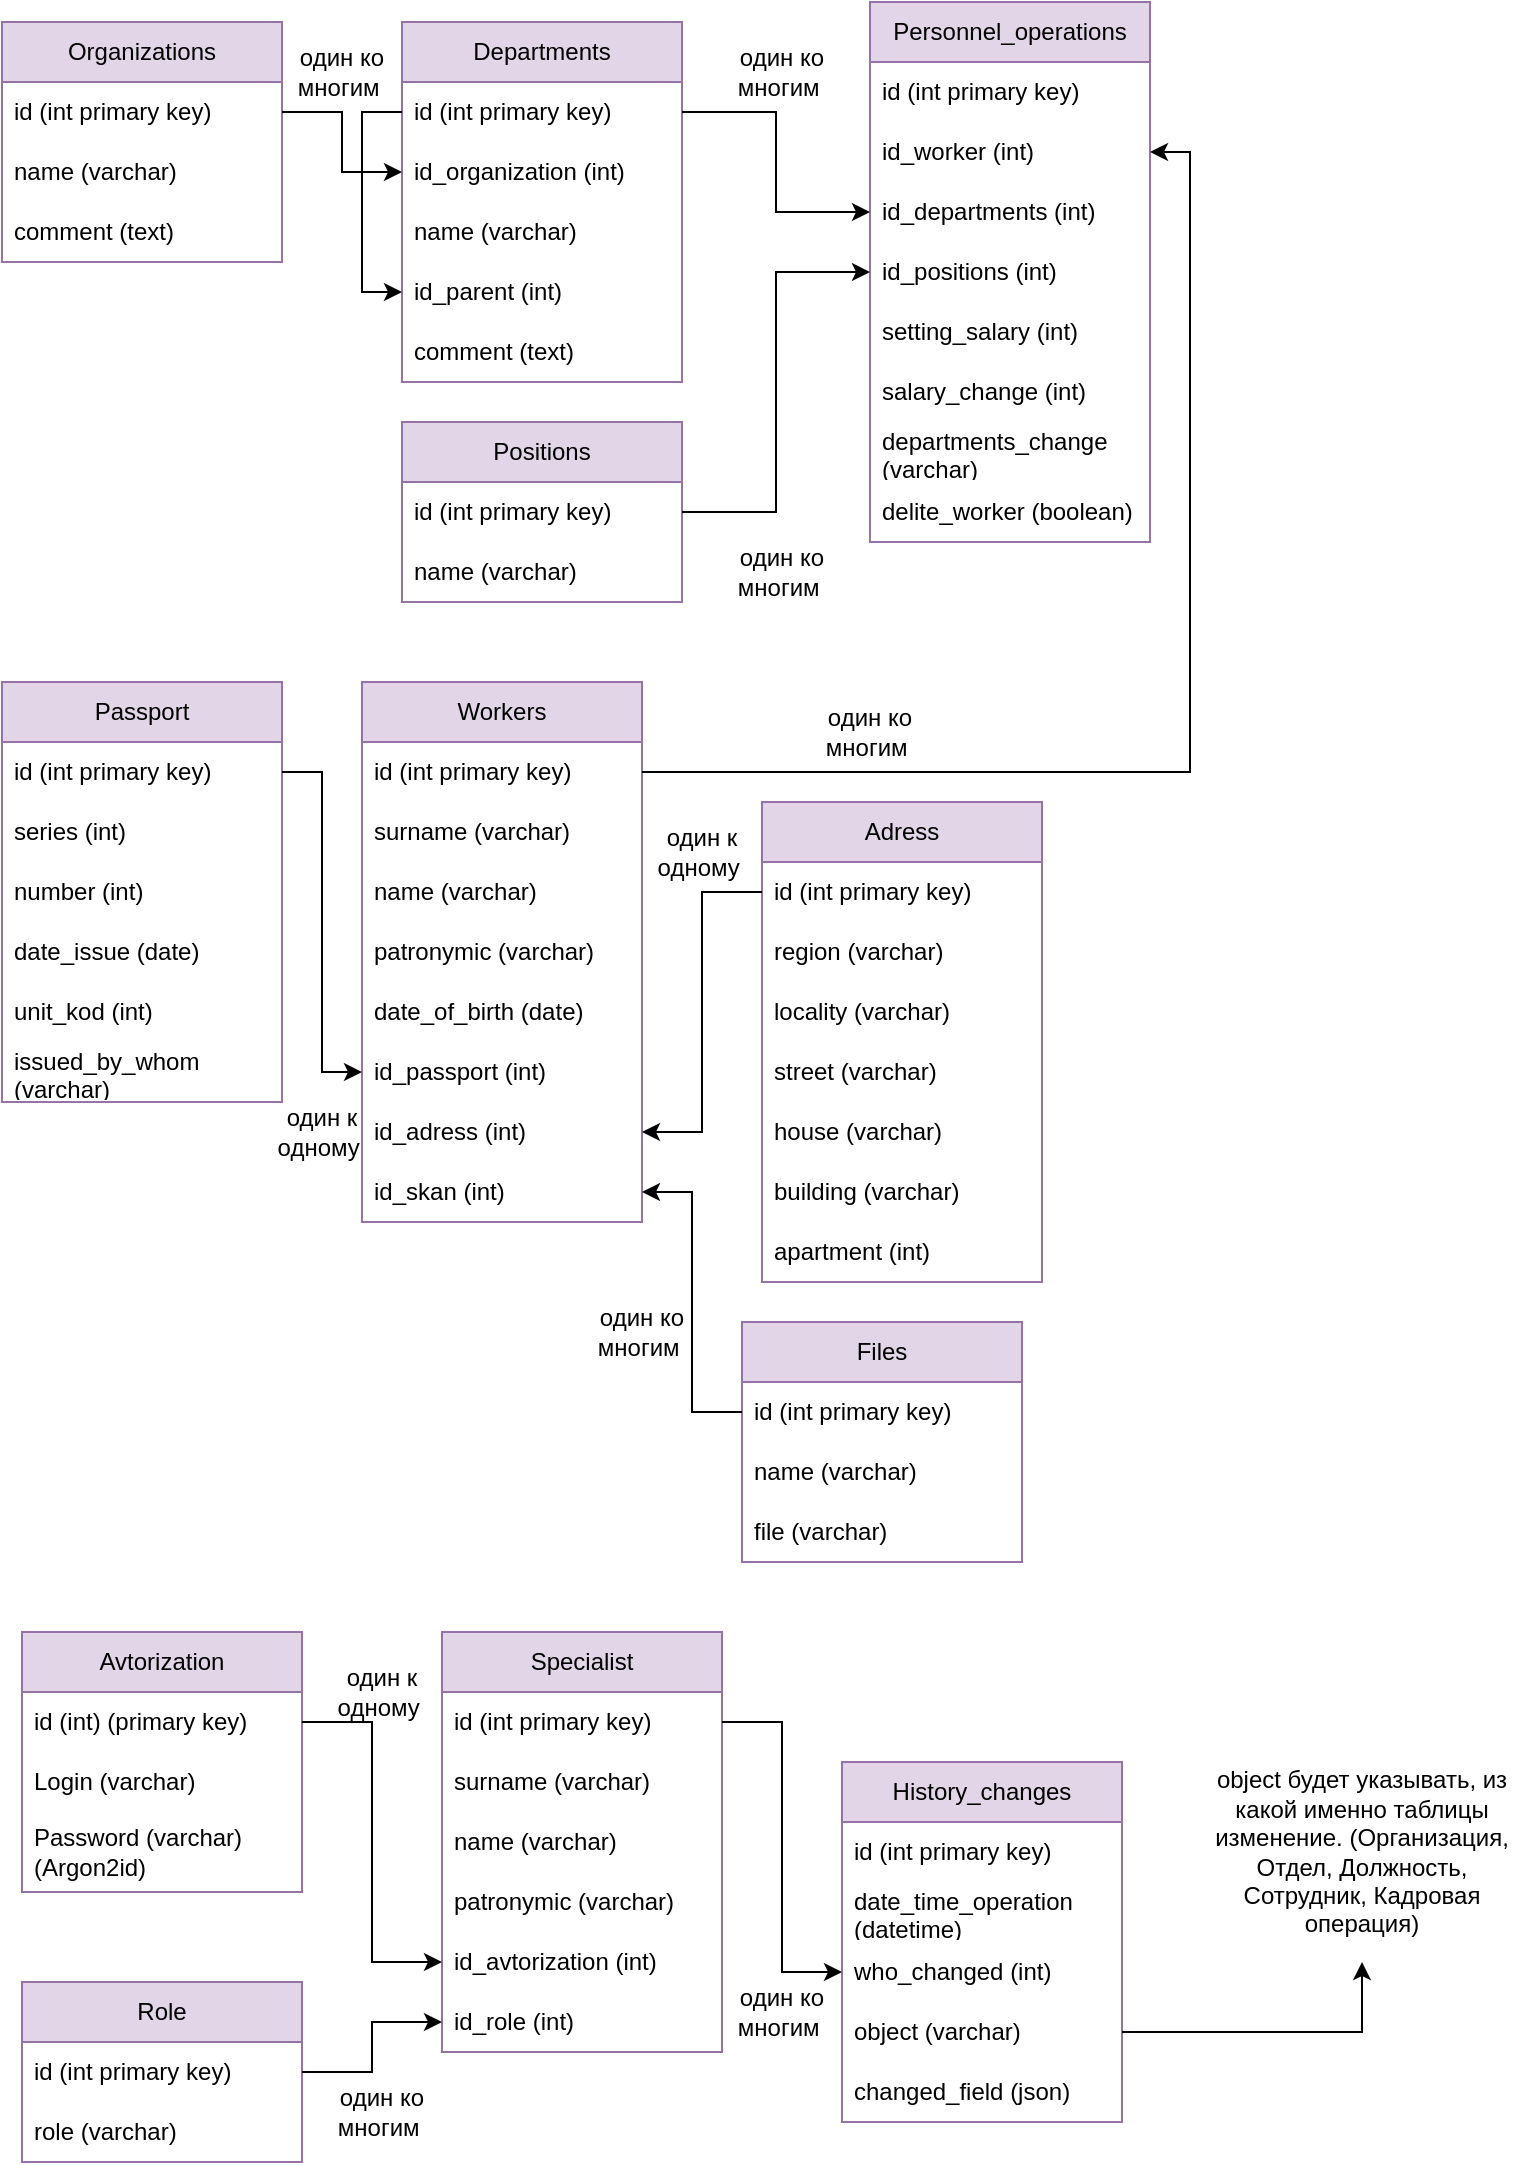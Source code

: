 <mxfile version="24.7.17">
  <diagram id="C5RBs43oDa-KdzZeNtuy" name="Page-1">
    <mxGraphModel dx="880" dy="532" grid="1" gridSize="10" guides="1" tooltips="1" connect="1" arrows="1" fold="1" page="1" pageScale="1" pageWidth="827" pageHeight="1169" math="0" shadow="0">
      <root>
        <mxCell id="WIyWlLk6GJQsqaUBKTNV-0" />
        <mxCell id="WIyWlLk6GJQsqaUBKTNV-1" parent="WIyWlLk6GJQsqaUBKTNV-0" />
        <mxCell id="LNqTASLrb-p71foxPiLs-0" value="Organizations" style="swimlane;fontStyle=0;childLayout=stackLayout;horizontal=1;startSize=30;horizontalStack=0;resizeParent=1;resizeParentMax=0;resizeLast=0;collapsible=1;marginBottom=0;whiteSpace=wrap;html=1;fillColor=#e1d5e7;strokeColor=#9673a6;" parent="WIyWlLk6GJQsqaUBKTNV-1" vertex="1">
          <mxGeometry x="10" y="30" width="140" height="120" as="geometry" />
        </mxCell>
        <mxCell id="LNqTASLrb-p71foxPiLs-1" value="id (int primary key)" style="text;strokeColor=none;fillColor=none;align=left;verticalAlign=middle;spacingLeft=4;spacingRight=4;overflow=hidden;points=[[0,0.5],[1,0.5]];portConstraint=eastwest;rotatable=0;whiteSpace=wrap;html=1;" parent="LNqTASLrb-p71foxPiLs-0" vertex="1">
          <mxGeometry y="30" width="140" height="30" as="geometry" />
        </mxCell>
        <mxCell id="LNqTASLrb-p71foxPiLs-2" value="name (varchar)" style="text;strokeColor=none;fillColor=none;align=left;verticalAlign=middle;spacingLeft=4;spacingRight=4;overflow=hidden;points=[[0,0.5],[1,0.5]];portConstraint=eastwest;rotatable=0;whiteSpace=wrap;html=1;" parent="LNqTASLrb-p71foxPiLs-0" vertex="1">
          <mxGeometry y="60" width="140" height="30" as="geometry" />
        </mxCell>
        <mxCell id="LNqTASLrb-p71foxPiLs-3" value="comment (text)" style="text;strokeColor=none;fillColor=none;align=left;verticalAlign=middle;spacingLeft=4;spacingRight=4;overflow=hidden;points=[[0,0.5],[1,0.5]];portConstraint=eastwest;rotatable=0;whiteSpace=wrap;html=1;" parent="LNqTASLrb-p71foxPiLs-0" vertex="1">
          <mxGeometry y="90" width="140" height="30" as="geometry" />
        </mxCell>
        <mxCell id="LNqTASLrb-p71foxPiLs-5" value="Departments" style="swimlane;fontStyle=0;childLayout=stackLayout;horizontal=1;startSize=30;horizontalStack=0;resizeParent=1;resizeParentMax=0;resizeLast=0;collapsible=1;marginBottom=0;whiteSpace=wrap;html=1;fillColor=#e1d5e7;strokeColor=#9673a6;" parent="WIyWlLk6GJQsqaUBKTNV-1" vertex="1">
          <mxGeometry x="210" y="30" width="140" height="180" as="geometry" />
        </mxCell>
        <mxCell id="euT7adNXt3bG8oqdPJ9H-7" style="edgeStyle=orthogonalEdgeStyle;rounded=0;orthogonalLoop=1;jettySize=auto;html=1;exitX=0;exitY=0.5;exitDx=0;exitDy=0;entryX=0;entryY=0.5;entryDx=0;entryDy=0;" edge="1" parent="LNqTASLrb-p71foxPiLs-5" source="LNqTASLrb-p71foxPiLs-6" target="LNqTASLrb-p71foxPiLs-10">
          <mxGeometry relative="1" as="geometry" />
        </mxCell>
        <mxCell id="LNqTASLrb-p71foxPiLs-6" value="id (int primary key)" style="text;strokeColor=none;fillColor=none;align=left;verticalAlign=middle;spacingLeft=4;spacingRight=4;overflow=hidden;points=[[0,0.5],[1,0.5]];portConstraint=eastwest;rotatable=0;whiteSpace=wrap;html=1;" parent="LNqTASLrb-p71foxPiLs-5" vertex="1">
          <mxGeometry y="30" width="140" height="30" as="geometry" />
        </mxCell>
        <mxCell id="LNqTASLrb-p71foxPiLs-7" value="id_organization (int)" style="text;strokeColor=none;fillColor=none;align=left;verticalAlign=middle;spacingLeft=4;spacingRight=4;overflow=hidden;points=[[0,0.5],[1,0.5]];portConstraint=eastwest;rotatable=0;whiteSpace=wrap;html=1;" parent="LNqTASLrb-p71foxPiLs-5" vertex="1">
          <mxGeometry y="60" width="140" height="30" as="geometry" />
        </mxCell>
        <mxCell id="LNqTASLrb-p71foxPiLs-9" value="name (varchar)" style="text;strokeColor=none;fillColor=none;align=left;verticalAlign=middle;spacingLeft=4;spacingRight=4;overflow=hidden;points=[[0,0.5],[1,0.5]];portConstraint=eastwest;rotatable=0;whiteSpace=wrap;html=1;" parent="LNqTASLrb-p71foxPiLs-5" vertex="1">
          <mxGeometry y="90" width="140" height="30" as="geometry" />
        </mxCell>
        <mxCell id="LNqTASLrb-p71foxPiLs-10" value="id_parent (int)" style="text;strokeColor=none;fillColor=none;align=left;verticalAlign=middle;spacingLeft=4;spacingRight=4;overflow=hidden;points=[[0,0.5],[1,0.5]];portConstraint=eastwest;rotatable=0;whiteSpace=wrap;html=1;" parent="LNqTASLrb-p71foxPiLs-5" vertex="1">
          <mxGeometry y="120" width="140" height="30" as="geometry" />
        </mxCell>
        <mxCell id="LNqTASLrb-p71foxPiLs-8" value="comment (text)" style="text;align=left;verticalAlign=middle;spacingLeft=4;spacingRight=4;overflow=hidden;points=[[0,0.5],[1,0.5]];portConstraint=eastwest;rotatable=0;whiteSpace=wrap;html=1;" parent="LNqTASLrb-p71foxPiLs-5" vertex="1">
          <mxGeometry y="150" width="140" height="30" as="geometry" />
        </mxCell>
        <mxCell id="LNqTASLrb-p71foxPiLs-14" value="Positions" style="swimlane;fontStyle=0;childLayout=stackLayout;horizontal=1;startSize=30;horizontalStack=0;resizeParent=1;resizeParentMax=0;resizeLast=0;collapsible=1;marginBottom=0;whiteSpace=wrap;html=1;fillColor=#e1d5e7;strokeColor=#9673a6;" parent="WIyWlLk6GJQsqaUBKTNV-1" vertex="1">
          <mxGeometry x="210" y="230" width="140" height="90" as="geometry" />
        </mxCell>
        <mxCell id="LNqTASLrb-p71foxPiLs-15" value="id (int primary key)" style="text;strokeColor=none;fillColor=none;align=left;verticalAlign=middle;spacingLeft=4;spacingRight=4;overflow=hidden;points=[[0,0.5],[1,0.5]];portConstraint=eastwest;rotatable=0;whiteSpace=wrap;html=1;" parent="LNqTASLrb-p71foxPiLs-14" vertex="1">
          <mxGeometry y="30" width="140" height="30" as="geometry" />
        </mxCell>
        <mxCell id="LNqTASLrb-p71foxPiLs-16" value="name (varchar)" style="text;strokeColor=none;fillColor=none;align=left;verticalAlign=middle;spacingLeft=4;spacingRight=4;overflow=hidden;points=[[0,0.5],[1,0.5]];portConstraint=eastwest;rotatable=0;whiteSpace=wrap;html=1;" parent="LNqTASLrb-p71foxPiLs-14" vertex="1">
          <mxGeometry y="60" width="140" height="30" as="geometry" />
        </mxCell>
        <mxCell id="LNqTASLrb-p71foxPiLs-18" value="Workers" style="swimlane;fontStyle=0;childLayout=stackLayout;horizontal=1;startSize=30;horizontalStack=0;resizeParent=1;resizeParentMax=0;resizeLast=0;collapsible=1;marginBottom=0;whiteSpace=wrap;html=1;fillColor=#e1d5e7;strokeColor=#9673a6;" parent="WIyWlLk6GJQsqaUBKTNV-1" vertex="1">
          <mxGeometry x="190" y="360" width="140" height="270" as="geometry" />
        </mxCell>
        <mxCell id="LNqTASLrb-p71foxPiLs-19" value="id (int primary key)" style="text;strokeColor=none;fillColor=none;align=left;verticalAlign=middle;spacingLeft=4;spacingRight=4;overflow=hidden;points=[[0,0.5],[1,0.5]];portConstraint=eastwest;rotatable=0;whiteSpace=wrap;html=1;" parent="LNqTASLrb-p71foxPiLs-18" vertex="1">
          <mxGeometry y="30" width="140" height="30" as="geometry" />
        </mxCell>
        <mxCell id="LNqTASLrb-p71foxPiLs-20" value="&lt;span style=&quot;white-space-collapse: preserve;&quot; data-src-align=&quot;0:7&quot; class=&quot;EzKURWReUAB5oZgtQNkl&quot;&gt;surname&lt;/span&gt;&amp;nbsp;(varchar)" style="text;strokeColor=none;fillColor=none;align=left;verticalAlign=middle;spacingLeft=4;spacingRight=4;overflow=hidden;points=[[0,0.5],[1,0.5]];portConstraint=eastwest;rotatable=0;whiteSpace=wrap;html=1;" parent="LNqTASLrb-p71foxPiLs-18" vertex="1">
          <mxGeometry y="60" width="140" height="30" as="geometry" />
        </mxCell>
        <mxCell id="LNqTASLrb-p71foxPiLs-22" value="name (varchar)" style="text;strokeColor=none;fillColor=none;align=left;verticalAlign=middle;spacingLeft=4;spacingRight=4;overflow=hidden;points=[[0,0.5],[1,0.5]];portConstraint=eastwest;rotatable=0;whiteSpace=wrap;html=1;" parent="LNqTASLrb-p71foxPiLs-18" vertex="1">
          <mxGeometry y="90" width="140" height="30" as="geometry" />
        </mxCell>
        <mxCell id="LNqTASLrb-p71foxPiLs-23" value="patronymic (varchar)" style="text;strokeColor=none;fillColor=none;align=left;verticalAlign=middle;spacingLeft=4;spacingRight=4;overflow=hidden;points=[[0,0.5],[1,0.5]];portConstraint=eastwest;rotatable=0;whiteSpace=wrap;html=1;" parent="LNqTASLrb-p71foxPiLs-18" vertex="1">
          <mxGeometry y="120" width="140" height="30" as="geometry" />
        </mxCell>
        <mxCell id="LNqTASLrb-p71foxPiLs-24" value="date_of_birth (date)" style="text;strokeColor=none;fillColor=none;align=left;verticalAlign=middle;spacingLeft=4;spacingRight=4;overflow=hidden;points=[[0,0.5],[1,0.5]];portConstraint=eastwest;rotatable=0;whiteSpace=wrap;html=1;" parent="LNqTASLrb-p71foxPiLs-18" vertex="1">
          <mxGeometry y="150" width="140" height="30" as="geometry" />
        </mxCell>
        <mxCell id="LNqTASLrb-p71foxPiLs-25" value="id_passport (int)" style="text;strokeColor=none;fillColor=none;align=left;verticalAlign=middle;spacingLeft=4;spacingRight=4;overflow=hidden;points=[[0,0.5],[1,0.5]];portConstraint=eastwest;rotatable=0;whiteSpace=wrap;html=1;" parent="LNqTASLrb-p71foxPiLs-18" vertex="1">
          <mxGeometry y="180" width="140" height="30" as="geometry" />
        </mxCell>
        <mxCell id="LNqTASLrb-p71foxPiLs-26" value="id_adress (int)" style="text;strokeColor=none;fillColor=none;align=left;verticalAlign=middle;spacingLeft=4;spacingRight=4;overflow=hidden;points=[[0,0.5],[1,0.5]];portConstraint=eastwest;rotatable=0;whiteSpace=wrap;html=1;" parent="LNqTASLrb-p71foxPiLs-18" vertex="1">
          <mxGeometry y="210" width="140" height="30" as="geometry" />
        </mxCell>
        <mxCell id="LNqTASLrb-p71foxPiLs-21" value="id_skan (int)" style="text;strokeColor=none;fillColor=none;align=left;verticalAlign=middle;spacingLeft=4;spacingRight=4;overflow=hidden;points=[[0,0.5],[1,0.5]];portConstraint=eastwest;rotatable=0;whiteSpace=wrap;html=1;" parent="LNqTASLrb-p71foxPiLs-18" vertex="1">
          <mxGeometry y="240" width="140" height="30" as="geometry" />
        </mxCell>
        <mxCell id="LNqTASLrb-p71foxPiLs-27" value="Files" style="swimlane;fontStyle=0;childLayout=stackLayout;horizontal=1;startSize=30;horizontalStack=0;resizeParent=1;resizeParentMax=0;resizeLast=0;collapsible=1;marginBottom=0;whiteSpace=wrap;html=1;fillColor=#e1d5e7;strokeColor=#9673a6;" parent="WIyWlLk6GJQsqaUBKTNV-1" vertex="1">
          <mxGeometry x="380" y="680" width="140" height="120" as="geometry" />
        </mxCell>
        <mxCell id="LNqTASLrb-p71foxPiLs-28" value="id (int primary key)" style="text;strokeColor=none;fillColor=none;align=left;verticalAlign=middle;spacingLeft=4;spacingRight=4;overflow=hidden;points=[[0,0.5],[1,0.5]];portConstraint=eastwest;rotatable=0;whiteSpace=wrap;html=1;" parent="LNqTASLrb-p71foxPiLs-27" vertex="1">
          <mxGeometry y="30" width="140" height="30" as="geometry" />
        </mxCell>
        <mxCell id="LNqTASLrb-p71foxPiLs-29" value="name (varchar)" style="text;strokeColor=none;fillColor=none;align=left;verticalAlign=middle;spacingLeft=4;spacingRight=4;overflow=hidden;points=[[0,0.5],[1,0.5]];portConstraint=eastwest;rotatable=0;whiteSpace=wrap;html=1;" parent="LNqTASLrb-p71foxPiLs-27" vertex="1">
          <mxGeometry y="60" width="140" height="30" as="geometry" />
        </mxCell>
        <mxCell id="LNqTASLrb-p71foxPiLs-30" value="file (varchar)" style="text;strokeColor=none;fillColor=none;align=left;verticalAlign=middle;spacingLeft=4;spacingRight=4;overflow=hidden;points=[[0,0.5],[1,0.5]];portConstraint=eastwest;rotatable=0;whiteSpace=wrap;html=1;" parent="LNqTASLrb-p71foxPiLs-27" vertex="1">
          <mxGeometry y="90" width="140" height="30" as="geometry" />
        </mxCell>
        <mxCell id="LNqTASLrb-p71foxPiLs-31" value="Passport" style="swimlane;fontStyle=0;childLayout=stackLayout;horizontal=1;startSize=30;horizontalStack=0;resizeParent=1;resizeParentMax=0;resizeLast=0;collapsible=1;marginBottom=0;whiteSpace=wrap;html=1;fillColor=#e1d5e7;strokeColor=#9673a6;" parent="WIyWlLk6GJQsqaUBKTNV-1" vertex="1">
          <mxGeometry x="10" y="360" width="140" height="210" as="geometry" />
        </mxCell>
        <mxCell id="LNqTASLrb-p71foxPiLs-32" value="id (int primary key)" style="text;strokeColor=none;fillColor=none;align=left;verticalAlign=middle;spacingLeft=4;spacingRight=4;overflow=hidden;points=[[0,0.5],[1,0.5]];portConstraint=eastwest;rotatable=0;whiteSpace=wrap;html=1;" parent="LNqTASLrb-p71foxPiLs-31" vertex="1">
          <mxGeometry y="30" width="140" height="30" as="geometry" />
        </mxCell>
        <mxCell id="LNqTASLrb-p71foxPiLs-33" value="series (int)" style="text;strokeColor=none;fillColor=none;align=left;verticalAlign=middle;spacingLeft=4;spacingRight=4;overflow=hidden;points=[[0,0.5],[1,0.5]];portConstraint=eastwest;rotatable=0;whiteSpace=wrap;html=1;" parent="LNqTASLrb-p71foxPiLs-31" vertex="1">
          <mxGeometry y="60" width="140" height="30" as="geometry" />
        </mxCell>
        <mxCell id="LNqTASLrb-p71foxPiLs-35" value="number (int)" style="text;strokeColor=none;fillColor=none;align=left;verticalAlign=middle;spacingLeft=4;spacingRight=4;overflow=hidden;points=[[0,0.5],[1,0.5]];portConstraint=eastwest;rotatable=0;whiteSpace=wrap;html=1;" parent="LNqTASLrb-p71foxPiLs-31" vertex="1">
          <mxGeometry y="90" width="140" height="30" as="geometry" />
        </mxCell>
        <mxCell id="LNqTASLrb-p71foxPiLs-36" value="date_issue (date)" style="text;strokeColor=none;fillColor=none;align=left;verticalAlign=middle;spacingLeft=4;spacingRight=4;overflow=hidden;points=[[0,0.5],[1,0.5]];portConstraint=eastwest;rotatable=0;whiteSpace=wrap;html=1;" parent="LNqTASLrb-p71foxPiLs-31" vertex="1">
          <mxGeometry y="120" width="140" height="30" as="geometry" />
        </mxCell>
        <mxCell id="LNqTASLrb-p71foxPiLs-37" value="unit_kod (int)" style="text;strokeColor=none;fillColor=none;align=left;verticalAlign=middle;spacingLeft=4;spacingRight=4;overflow=hidden;points=[[0,0.5],[1,0.5]];portConstraint=eastwest;rotatable=0;whiteSpace=wrap;html=1;" parent="LNqTASLrb-p71foxPiLs-31" vertex="1">
          <mxGeometry y="150" width="140" height="30" as="geometry" />
        </mxCell>
        <mxCell id="LNqTASLrb-p71foxPiLs-34" value="issued_by_whom (varchar)" style="text;strokeColor=none;fillColor=none;align=left;verticalAlign=middle;spacingLeft=4;spacingRight=4;overflow=hidden;points=[[0,0.5],[1,0.5]];portConstraint=eastwest;rotatable=0;whiteSpace=wrap;html=1;" parent="LNqTASLrb-p71foxPiLs-31" vertex="1">
          <mxGeometry y="180" width="140" height="30" as="geometry" />
        </mxCell>
        <mxCell id="LNqTASLrb-p71foxPiLs-38" value="Adress" style="swimlane;fontStyle=0;childLayout=stackLayout;horizontal=1;startSize=30;horizontalStack=0;resizeParent=1;resizeParentMax=0;resizeLast=0;collapsible=1;marginBottom=0;whiteSpace=wrap;html=1;fillColor=#e1d5e7;strokeColor=#9673a6;" parent="WIyWlLk6GJQsqaUBKTNV-1" vertex="1">
          <mxGeometry x="390" y="420" width="140" height="240" as="geometry" />
        </mxCell>
        <mxCell id="LNqTASLrb-p71foxPiLs-39" value="id (int primary key)" style="text;strokeColor=none;fillColor=none;align=left;verticalAlign=middle;spacingLeft=4;spacingRight=4;overflow=hidden;points=[[0,0.5],[1,0.5]];portConstraint=eastwest;rotatable=0;whiteSpace=wrap;html=1;" parent="LNqTASLrb-p71foxPiLs-38" vertex="1">
          <mxGeometry y="30" width="140" height="30" as="geometry" />
        </mxCell>
        <mxCell id="LNqTASLrb-p71foxPiLs-40" value="region (varchar)" style="text;strokeColor=none;fillColor=none;align=left;verticalAlign=middle;spacingLeft=4;spacingRight=4;overflow=hidden;points=[[0,0.5],[1,0.5]];portConstraint=eastwest;rotatable=0;whiteSpace=wrap;html=1;" parent="LNqTASLrb-p71foxPiLs-38" vertex="1">
          <mxGeometry y="60" width="140" height="30" as="geometry" />
        </mxCell>
        <mxCell id="LNqTASLrb-p71foxPiLs-42" value="locality (varchar)" style="text;strokeColor=none;fillColor=none;align=left;verticalAlign=middle;spacingLeft=4;spacingRight=4;overflow=hidden;points=[[0,0.5],[1,0.5]];portConstraint=eastwest;rotatable=0;whiteSpace=wrap;html=1;" parent="LNqTASLrb-p71foxPiLs-38" vertex="1">
          <mxGeometry y="90" width="140" height="30" as="geometry" />
        </mxCell>
        <mxCell id="LNqTASLrb-p71foxPiLs-43" value="street (varchar)" style="text;strokeColor=none;fillColor=none;align=left;verticalAlign=middle;spacingLeft=4;spacingRight=4;overflow=hidden;points=[[0,0.5],[1,0.5]];portConstraint=eastwest;rotatable=0;whiteSpace=wrap;html=1;" parent="LNqTASLrb-p71foxPiLs-38" vertex="1">
          <mxGeometry y="120" width="140" height="30" as="geometry" />
        </mxCell>
        <mxCell id="LNqTASLrb-p71foxPiLs-44" value="house (varchar)" style="text;strokeColor=none;fillColor=none;align=left;verticalAlign=middle;spacingLeft=4;spacingRight=4;overflow=hidden;points=[[0,0.5],[1,0.5]];portConstraint=eastwest;rotatable=0;whiteSpace=wrap;html=1;" parent="LNqTASLrb-p71foxPiLs-38" vertex="1">
          <mxGeometry y="150" width="140" height="30" as="geometry" />
        </mxCell>
        <mxCell id="LNqTASLrb-p71foxPiLs-45" value="building (varchar)" style="text;strokeColor=none;fillColor=none;align=left;verticalAlign=middle;spacingLeft=4;spacingRight=4;overflow=hidden;points=[[0,0.5],[1,0.5]];portConstraint=eastwest;rotatable=0;whiteSpace=wrap;html=1;" parent="LNqTASLrb-p71foxPiLs-38" vertex="1">
          <mxGeometry y="180" width="140" height="30" as="geometry" />
        </mxCell>
        <mxCell id="LNqTASLrb-p71foxPiLs-41" value="apartment (int)" style="text;strokeColor=none;fillColor=none;align=left;verticalAlign=middle;spacingLeft=4;spacingRight=4;overflow=hidden;points=[[0,0.5],[1,0.5]];portConstraint=eastwest;rotatable=0;whiteSpace=wrap;html=1;" parent="LNqTASLrb-p71foxPiLs-38" vertex="1">
          <mxGeometry y="210" width="140" height="30" as="geometry" />
        </mxCell>
        <mxCell id="LNqTASLrb-p71foxPiLs-46" value="Personnel_operations" style="swimlane;fontStyle=0;childLayout=stackLayout;horizontal=1;startSize=30;horizontalStack=0;resizeParent=1;resizeParentMax=0;resizeLast=0;collapsible=1;marginBottom=0;whiteSpace=wrap;html=1;fillColor=#e1d5e7;strokeColor=#9673a6;" parent="WIyWlLk6GJQsqaUBKTNV-1" vertex="1">
          <mxGeometry x="444" y="20" width="140" height="270" as="geometry" />
        </mxCell>
        <mxCell id="LNqTASLrb-p71foxPiLs-47" value="id (int primary key)" style="text;strokeColor=none;fillColor=none;align=left;verticalAlign=middle;spacingLeft=4;spacingRight=4;overflow=hidden;points=[[0,0.5],[1,0.5]];portConstraint=eastwest;rotatable=0;whiteSpace=wrap;html=1;" parent="LNqTASLrb-p71foxPiLs-46" vertex="1">
          <mxGeometry y="30" width="140" height="30" as="geometry" />
        </mxCell>
        <mxCell id="LNqTASLrb-p71foxPiLs-48" value="id_worker (int)" style="text;strokeColor=none;fillColor=none;align=left;verticalAlign=middle;spacingLeft=4;spacingRight=4;overflow=hidden;points=[[0,0.5],[1,0.5]];portConstraint=eastwest;rotatable=0;whiteSpace=wrap;html=1;" parent="LNqTASLrb-p71foxPiLs-46" vertex="1">
          <mxGeometry y="60" width="140" height="30" as="geometry" />
        </mxCell>
        <mxCell id="LNqTASLrb-p71foxPiLs-49" value="id_departments (int)" style="text;strokeColor=none;fillColor=none;align=left;verticalAlign=middle;spacingLeft=4;spacingRight=4;overflow=hidden;points=[[0,0.5],[1,0.5]];portConstraint=eastwest;rotatable=0;whiteSpace=wrap;html=1;" parent="LNqTASLrb-p71foxPiLs-46" vertex="1">
          <mxGeometry y="90" width="140" height="30" as="geometry" />
        </mxCell>
        <mxCell id="LNqTASLrb-p71foxPiLs-52" value="id_positions (int)" style="text;strokeColor=none;fillColor=none;align=left;verticalAlign=middle;spacingLeft=4;spacingRight=4;overflow=hidden;points=[[0,0.5],[1,0.5]];portConstraint=eastwest;rotatable=0;whiteSpace=wrap;html=1;" parent="LNqTASLrb-p71foxPiLs-46" vertex="1">
          <mxGeometry y="120" width="140" height="30" as="geometry" />
        </mxCell>
        <mxCell id="LNqTASLrb-p71foxPiLs-53" value="setting_salary (int)" style="text;strokeColor=none;fillColor=none;align=left;verticalAlign=middle;spacingLeft=4;spacingRight=4;overflow=hidden;points=[[0,0.5],[1,0.5]];portConstraint=eastwest;rotatable=0;whiteSpace=wrap;html=1;" parent="LNqTASLrb-p71foxPiLs-46" vertex="1">
          <mxGeometry y="150" width="140" height="30" as="geometry" />
        </mxCell>
        <mxCell id="LNqTASLrb-p71foxPiLs-54" value="salary_change (int)" style="text;strokeColor=none;fillColor=none;align=left;verticalAlign=middle;spacingLeft=4;spacingRight=4;overflow=hidden;points=[[0,0.5],[1,0.5]];portConstraint=eastwest;rotatable=0;whiteSpace=wrap;html=1;" parent="LNqTASLrb-p71foxPiLs-46" vertex="1">
          <mxGeometry y="180" width="140" height="30" as="geometry" />
        </mxCell>
        <mxCell id="LNqTASLrb-p71foxPiLs-55" value="departments_change (varchar)" style="text;strokeColor=none;fillColor=none;align=left;verticalAlign=middle;spacingLeft=4;spacingRight=4;overflow=hidden;points=[[0,0.5],[1,0.5]];portConstraint=eastwest;rotatable=0;whiteSpace=wrap;html=1;" parent="LNqTASLrb-p71foxPiLs-46" vertex="1">
          <mxGeometry y="210" width="140" height="30" as="geometry" />
        </mxCell>
        <mxCell id="LNqTASLrb-p71foxPiLs-56" value="delite_worker (boolean)" style="text;strokeColor=none;fillColor=none;align=left;verticalAlign=middle;spacingLeft=4;spacingRight=4;overflow=hidden;points=[[0,0.5],[1,0.5]];portConstraint=eastwest;rotatable=0;whiteSpace=wrap;html=1;" parent="LNqTASLrb-p71foxPiLs-46" vertex="1">
          <mxGeometry y="240" width="140" height="30" as="geometry" />
        </mxCell>
        <mxCell id="LNqTASLrb-p71foxPiLs-57" value="History_changes" style="swimlane;fontStyle=0;childLayout=stackLayout;horizontal=1;startSize=30;horizontalStack=0;resizeParent=1;resizeParentMax=0;resizeLast=0;collapsible=1;marginBottom=0;whiteSpace=wrap;html=1;fillColor=#e1d5e7;strokeColor=#9673a6;" parent="WIyWlLk6GJQsqaUBKTNV-1" vertex="1">
          <mxGeometry x="430" y="900" width="140" height="180" as="geometry" />
        </mxCell>
        <mxCell id="LNqTASLrb-p71foxPiLs-58" value="id (int primary key)" style="text;strokeColor=none;fillColor=none;align=left;verticalAlign=middle;spacingLeft=4;spacingRight=4;overflow=hidden;points=[[0,0.5],[1,0.5]];portConstraint=eastwest;rotatable=0;whiteSpace=wrap;html=1;" parent="LNqTASLrb-p71foxPiLs-57" vertex="1">
          <mxGeometry y="30" width="140" height="30" as="geometry" />
        </mxCell>
        <mxCell id="LNqTASLrb-p71foxPiLs-59" value="date_time_operation (datetime)" style="text;strokeColor=none;fillColor=none;align=left;verticalAlign=middle;spacingLeft=4;spacingRight=4;overflow=hidden;points=[[0,0.5],[1,0.5]];portConstraint=eastwest;rotatable=0;whiteSpace=wrap;html=1;" parent="LNqTASLrb-p71foxPiLs-57" vertex="1">
          <mxGeometry y="60" width="140" height="30" as="geometry" />
        </mxCell>
        <mxCell id="LNqTASLrb-p71foxPiLs-60" value="who_changed (int)" style="text;strokeColor=none;fillColor=none;align=left;verticalAlign=middle;spacingLeft=4;spacingRight=4;overflow=hidden;points=[[0,0.5],[1,0.5]];portConstraint=eastwest;rotatable=0;whiteSpace=wrap;html=1;" parent="LNqTASLrb-p71foxPiLs-57" vertex="1">
          <mxGeometry y="90" width="140" height="30" as="geometry" />
        </mxCell>
        <mxCell id="LNqTASLrb-p71foxPiLs-61" value="object (varchar)&amp;nbsp;" style="text;strokeColor=none;fillColor=none;align=left;verticalAlign=middle;spacingLeft=4;spacingRight=4;overflow=hidden;points=[[0,0.5],[1,0.5]];portConstraint=eastwest;rotatable=0;whiteSpace=wrap;html=1;" parent="LNqTASLrb-p71foxPiLs-57" vertex="1">
          <mxGeometry y="120" width="140" height="30" as="geometry" />
        </mxCell>
        <mxCell id="LNqTASLrb-p71foxPiLs-62" value="changed_field (json)" style="text;strokeColor=none;fillColor=none;align=left;verticalAlign=middle;spacingLeft=4;spacingRight=4;overflow=hidden;points=[[0,0.5],[1,0.5]];portConstraint=eastwest;rotatable=0;whiteSpace=wrap;html=1;" parent="LNqTASLrb-p71foxPiLs-57" vertex="1">
          <mxGeometry y="150" width="140" height="30" as="geometry" />
        </mxCell>
        <mxCell id="RX0wYg_ELpxx9H0L5e0O-32" value="Specialist" style="swimlane;fontStyle=0;childLayout=stackLayout;horizontal=1;startSize=30;horizontalStack=0;resizeParent=1;resizeParentMax=0;resizeLast=0;collapsible=1;marginBottom=0;whiteSpace=wrap;html=1;fillColor=#e1d5e7;strokeColor=#9673a6;" parent="WIyWlLk6GJQsqaUBKTNV-1" vertex="1">
          <mxGeometry x="230" y="835" width="140" height="210" as="geometry" />
        </mxCell>
        <mxCell id="RX0wYg_ELpxx9H0L5e0O-33" value="id (int primary key)" style="text;strokeColor=none;fillColor=none;align=left;verticalAlign=middle;spacingLeft=4;spacingRight=4;overflow=hidden;points=[[0,0.5],[1,0.5]];portConstraint=eastwest;rotatable=0;whiteSpace=wrap;html=1;" parent="RX0wYg_ELpxx9H0L5e0O-32" vertex="1">
          <mxGeometry y="30" width="140" height="30" as="geometry" />
        </mxCell>
        <mxCell id="RX0wYg_ELpxx9H0L5e0O-34" value="surname (varchar)" style="text;strokeColor=none;fillColor=none;align=left;verticalAlign=middle;spacingLeft=4;spacingRight=4;overflow=hidden;points=[[0,0.5],[1,0.5]];portConstraint=eastwest;rotatable=0;whiteSpace=wrap;html=1;" parent="RX0wYg_ELpxx9H0L5e0O-32" vertex="1">
          <mxGeometry y="60" width="140" height="30" as="geometry" />
        </mxCell>
        <mxCell id="RX0wYg_ELpxx9H0L5e0O-35" value="name (varchar)" style="text;strokeColor=none;fillColor=none;align=left;verticalAlign=middle;spacingLeft=4;spacingRight=4;overflow=hidden;points=[[0,0.5],[1,0.5]];portConstraint=eastwest;rotatable=0;whiteSpace=wrap;html=1;" parent="RX0wYg_ELpxx9H0L5e0O-32" vertex="1">
          <mxGeometry y="90" width="140" height="30" as="geometry" />
        </mxCell>
        <mxCell id="RX0wYg_ELpxx9H0L5e0O-36" value="patronymic (varchar)" style="text;strokeColor=none;fillColor=none;align=left;verticalAlign=middle;spacingLeft=4;spacingRight=4;overflow=hidden;points=[[0,0.5],[1,0.5]];portConstraint=eastwest;rotatable=0;whiteSpace=wrap;html=1;" parent="RX0wYg_ELpxx9H0L5e0O-32" vertex="1">
          <mxGeometry y="120" width="140" height="30" as="geometry" />
        </mxCell>
        <mxCell id="RX0wYg_ELpxx9H0L5e0O-37" value="id_avtorization (int)" style="text;strokeColor=none;fillColor=none;align=left;verticalAlign=middle;spacingLeft=4;spacingRight=4;overflow=hidden;points=[[0,0.5],[1,0.5]];portConstraint=eastwest;rotatable=0;whiteSpace=wrap;html=1;" parent="RX0wYg_ELpxx9H0L5e0O-32" vertex="1">
          <mxGeometry y="150" width="140" height="30" as="geometry" />
        </mxCell>
        <mxCell id="euT7adNXt3bG8oqdPJ9H-0" value="id_role (int)" style="text;strokeColor=none;fillColor=none;align=left;verticalAlign=middle;spacingLeft=4;spacingRight=4;overflow=hidden;points=[[0,0.5],[1,0.5]];portConstraint=eastwest;rotatable=0;whiteSpace=wrap;html=1;" vertex="1" parent="RX0wYg_ELpxx9H0L5e0O-32">
          <mxGeometry y="180" width="140" height="30" as="geometry" />
        </mxCell>
        <mxCell id="RX0wYg_ELpxx9H0L5e0O-38" value="Avtorization" style="swimlane;fontStyle=0;childLayout=stackLayout;horizontal=1;startSize=30;horizontalStack=0;resizeParent=1;resizeParentMax=0;resizeLast=0;collapsible=1;marginBottom=0;whiteSpace=wrap;html=1;fillColor=#e1d5e7;strokeColor=#9673a6;" parent="WIyWlLk6GJQsqaUBKTNV-1" vertex="1">
          <mxGeometry x="20" y="835" width="140" height="130" as="geometry" />
        </mxCell>
        <mxCell id="RX0wYg_ELpxx9H0L5e0O-39" value="id (int) (primary key)" style="text;strokeColor=none;fillColor=none;align=left;verticalAlign=middle;spacingLeft=4;spacingRight=4;overflow=hidden;points=[[0,0.5],[1,0.5]];portConstraint=eastwest;rotatable=0;whiteSpace=wrap;html=1;" parent="RX0wYg_ELpxx9H0L5e0O-38" vertex="1">
          <mxGeometry y="30" width="140" height="30" as="geometry" />
        </mxCell>
        <mxCell id="RX0wYg_ELpxx9H0L5e0O-40" value="Login (varchar)" style="text;strokeColor=none;fillColor=none;align=left;verticalAlign=middle;spacingLeft=4;spacingRight=4;overflow=hidden;points=[[0,0.5],[1,0.5]];portConstraint=eastwest;rotatable=0;whiteSpace=wrap;html=1;" parent="RX0wYg_ELpxx9H0L5e0O-38" vertex="1">
          <mxGeometry y="60" width="140" height="30" as="geometry" />
        </mxCell>
        <mxCell id="RX0wYg_ELpxx9H0L5e0O-41" value="Password (varchar) (Argon2id)" style="text;strokeColor=none;fillColor=none;align=left;verticalAlign=middle;spacingLeft=4;spacingRight=4;overflow=hidden;points=[[0,0.5],[1,0.5]];portConstraint=eastwest;rotatable=0;whiteSpace=wrap;html=1;" parent="RX0wYg_ELpxx9H0L5e0O-38" vertex="1">
          <mxGeometry y="90" width="140" height="40" as="geometry" />
        </mxCell>
        <mxCell id="RX0wYg_ELpxx9H0L5e0O-42" value="Role" style="swimlane;fontStyle=0;childLayout=stackLayout;horizontal=1;startSize=30;horizontalStack=0;resizeParent=1;resizeParentMax=0;resizeLast=0;collapsible=1;marginBottom=0;whiteSpace=wrap;html=1;fillColor=#e1d5e7;strokeColor=#9673a6;" parent="WIyWlLk6GJQsqaUBKTNV-1" vertex="1">
          <mxGeometry x="20" y="1010" width="140" height="90" as="geometry" />
        </mxCell>
        <mxCell id="RX0wYg_ELpxx9H0L5e0O-43" value="id (int primary key)" style="text;strokeColor=none;fillColor=none;align=left;verticalAlign=middle;spacingLeft=4;spacingRight=4;overflow=hidden;points=[[0,0.5],[1,0.5]];portConstraint=eastwest;rotatable=0;whiteSpace=wrap;html=1;" parent="RX0wYg_ELpxx9H0L5e0O-42" vertex="1">
          <mxGeometry y="30" width="140" height="30" as="geometry" />
        </mxCell>
        <mxCell id="RX0wYg_ELpxx9H0L5e0O-44" value="role (varchar)" style="text;strokeColor=none;fillColor=none;align=left;verticalAlign=middle;spacingLeft=4;spacingRight=4;overflow=hidden;points=[[0,0.5],[1,0.5]];portConstraint=eastwest;rotatable=0;whiteSpace=wrap;html=1;" parent="RX0wYg_ELpxx9H0L5e0O-42" vertex="1">
          <mxGeometry y="60" width="140" height="30" as="geometry" />
        </mxCell>
        <mxCell id="RX0wYg_ELpxx9H0L5e0O-61" style="edgeStyle=orthogonalEdgeStyle;rounded=0;orthogonalLoop=1;jettySize=auto;html=1;exitX=0;exitY=0.5;exitDx=0;exitDy=0;" parent="WIyWlLk6GJQsqaUBKTNV-1" source="LNqTASLrb-p71foxPiLs-28" target="LNqTASLrb-p71foxPiLs-21" edge="1">
          <mxGeometry relative="1" as="geometry" />
        </mxCell>
        <mxCell id="RX0wYg_ELpxx9H0L5e0O-62" style="edgeStyle=orthogonalEdgeStyle;rounded=0;orthogonalLoop=1;jettySize=auto;html=1;exitX=0;exitY=0.5;exitDx=0;exitDy=0;entryX=1;entryY=0.5;entryDx=0;entryDy=0;" parent="WIyWlLk6GJQsqaUBKTNV-1" source="LNqTASLrb-p71foxPiLs-39" target="LNqTASLrb-p71foxPiLs-26" edge="1">
          <mxGeometry relative="1" as="geometry" />
        </mxCell>
        <mxCell id="RX0wYg_ELpxx9H0L5e0O-63" style="edgeStyle=orthogonalEdgeStyle;rounded=0;orthogonalLoop=1;jettySize=auto;html=1;exitX=1;exitY=0.5;exitDx=0;exitDy=0;" parent="WIyWlLk6GJQsqaUBKTNV-1" source="LNqTASLrb-p71foxPiLs-32" target="LNqTASLrb-p71foxPiLs-25" edge="1">
          <mxGeometry relative="1" as="geometry" />
        </mxCell>
        <mxCell id="RX0wYg_ELpxx9H0L5e0O-65" style="edgeStyle=orthogonalEdgeStyle;rounded=0;orthogonalLoop=1;jettySize=auto;html=1;exitX=1;exitY=0.5;exitDx=0;exitDy=0;" parent="WIyWlLk6GJQsqaUBKTNV-1" source="LNqTASLrb-p71foxPiLs-6" target="LNqTASLrb-p71foxPiLs-49" edge="1">
          <mxGeometry relative="1" as="geometry" />
        </mxCell>
        <mxCell id="RX0wYg_ELpxx9H0L5e0O-66" style="edgeStyle=orthogonalEdgeStyle;rounded=0;orthogonalLoop=1;jettySize=auto;html=1;exitX=1;exitY=0.5;exitDx=0;exitDy=0;entryX=0;entryY=0.5;entryDx=0;entryDy=0;" parent="WIyWlLk6GJQsqaUBKTNV-1" source="LNqTASLrb-p71foxPiLs-1" target="LNqTASLrb-p71foxPiLs-7" edge="1">
          <mxGeometry relative="1" as="geometry" />
        </mxCell>
        <mxCell id="RX0wYg_ELpxx9H0L5e0O-67" style="edgeStyle=orthogonalEdgeStyle;rounded=0;orthogonalLoop=1;jettySize=auto;html=1;exitX=1;exitY=0.5;exitDx=0;exitDy=0;entryX=0;entryY=0.5;entryDx=0;entryDy=0;" parent="WIyWlLk6GJQsqaUBKTNV-1" source="LNqTASLrb-p71foxPiLs-15" target="LNqTASLrb-p71foxPiLs-52" edge="1">
          <mxGeometry relative="1" as="geometry" />
        </mxCell>
        <mxCell id="RX0wYg_ELpxx9H0L5e0O-69" style="edgeStyle=orthogonalEdgeStyle;rounded=0;orthogonalLoop=1;jettySize=auto;html=1;exitX=1;exitY=0.5;exitDx=0;exitDy=0;entryX=1;entryY=0.5;entryDx=0;entryDy=0;" parent="WIyWlLk6GJQsqaUBKTNV-1" source="LNqTASLrb-p71foxPiLs-19" target="LNqTASLrb-p71foxPiLs-48" edge="1">
          <mxGeometry relative="1" as="geometry" />
        </mxCell>
        <mxCell id="RX0wYg_ELpxx9H0L5e0O-71" style="edgeStyle=orthogonalEdgeStyle;rounded=0;orthogonalLoop=1;jettySize=auto;html=1;exitX=1;exitY=0.5;exitDx=0;exitDy=0;entryX=0;entryY=0.5;entryDx=0;entryDy=0;" parent="WIyWlLk6GJQsqaUBKTNV-1" source="RX0wYg_ELpxx9H0L5e0O-39" target="RX0wYg_ELpxx9H0L5e0O-37" edge="1">
          <mxGeometry relative="1" as="geometry" />
        </mxCell>
        <mxCell id="RX0wYg_ELpxx9H0L5e0O-72" style="edgeStyle=orthogonalEdgeStyle;rounded=0;orthogonalLoop=1;jettySize=auto;html=1;exitX=1;exitY=0.5;exitDx=0;exitDy=0;entryX=0;entryY=0.5;entryDx=0;entryDy=0;" parent="WIyWlLk6GJQsqaUBKTNV-1" source="RX0wYg_ELpxx9H0L5e0O-33" target="LNqTASLrb-p71foxPiLs-60" edge="1">
          <mxGeometry relative="1" as="geometry" />
        </mxCell>
        <mxCell id="r2HCO3-XGLdRaDbPpCAl-1" value="один ко многим&amp;nbsp;" style="text;html=1;align=center;verticalAlign=middle;whiteSpace=wrap;rounded=0;" parent="WIyWlLk6GJQsqaUBKTNV-1" vertex="1">
          <mxGeometry x="150" y="40" width="60" height="30" as="geometry" />
        </mxCell>
        <mxCell id="r2HCO3-XGLdRaDbPpCAl-3" value="один ко многим&amp;nbsp;" style="text;html=1;align=center;verticalAlign=middle;whiteSpace=wrap;rounded=0;" parent="WIyWlLk6GJQsqaUBKTNV-1" vertex="1">
          <mxGeometry x="370" y="40" width="60" height="30" as="geometry" />
        </mxCell>
        <mxCell id="r2HCO3-XGLdRaDbPpCAl-4" value="один ко многим&amp;nbsp;" style="text;html=1;align=center;verticalAlign=middle;whiteSpace=wrap;rounded=0;" parent="WIyWlLk6GJQsqaUBKTNV-1" vertex="1">
          <mxGeometry x="370" y="290" width="60" height="30" as="geometry" />
        </mxCell>
        <mxCell id="r2HCO3-XGLdRaDbPpCAl-6" value="один ко многим&amp;nbsp;" style="text;html=1;align=center;verticalAlign=middle;whiteSpace=wrap;rounded=0;" parent="WIyWlLk6GJQsqaUBKTNV-1" vertex="1">
          <mxGeometry x="414" y="370" width="60" height="30" as="geometry" />
        </mxCell>
        <mxCell id="r2HCO3-XGLdRaDbPpCAl-7" value="один ко многим&amp;nbsp;" style="text;html=1;align=center;verticalAlign=middle;whiteSpace=wrap;rounded=0;" parent="WIyWlLk6GJQsqaUBKTNV-1" vertex="1">
          <mxGeometry x="300" y="670" width="60" height="30" as="geometry" />
        </mxCell>
        <mxCell id="r2HCO3-XGLdRaDbPpCAl-8" value="один к одному&amp;nbsp;" style="text;html=1;align=center;verticalAlign=middle;whiteSpace=wrap;rounded=0;" parent="WIyWlLk6GJQsqaUBKTNV-1" vertex="1">
          <mxGeometry x="140" y="570" width="60" height="30" as="geometry" />
        </mxCell>
        <mxCell id="r2HCO3-XGLdRaDbPpCAl-9" value="один к одному&amp;nbsp;" style="text;html=1;align=center;verticalAlign=middle;whiteSpace=wrap;rounded=0;" parent="WIyWlLk6GJQsqaUBKTNV-1" vertex="1">
          <mxGeometry x="330" y="430" width="60" height="30" as="geometry" />
        </mxCell>
        <mxCell id="r2HCO3-XGLdRaDbPpCAl-11" value="один ко многим&amp;nbsp;" style="text;html=1;align=center;verticalAlign=middle;whiteSpace=wrap;rounded=0;" parent="WIyWlLk6GJQsqaUBKTNV-1" vertex="1">
          <mxGeometry x="370" y="1010" width="60" height="30" as="geometry" />
        </mxCell>
        <mxCell id="euT7adNXt3bG8oqdPJ9H-1" value="один к одному&amp;nbsp;" style="text;html=1;align=center;verticalAlign=middle;whiteSpace=wrap;rounded=0;" vertex="1" parent="WIyWlLk6GJQsqaUBKTNV-1">
          <mxGeometry x="170" y="850" width="60" height="30" as="geometry" />
        </mxCell>
        <mxCell id="euT7adNXt3bG8oqdPJ9H-3" style="edgeStyle=orthogonalEdgeStyle;rounded=0;orthogonalLoop=1;jettySize=auto;html=1;exitX=1;exitY=0.5;exitDx=0;exitDy=0;" edge="1" parent="WIyWlLk6GJQsqaUBKTNV-1" source="RX0wYg_ELpxx9H0L5e0O-43" target="euT7adNXt3bG8oqdPJ9H-0">
          <mxGeometry relative="1" as="geometry" />
        </mxCell>
        <mxCell id="euT7adNXt3bG8oqdPJ9H-4" value="один ко многим&amp;nbsp;" style="text;html=1;align=center;verticalAlign=middle;whiteSpace=wrap;rounded=0;" vertex="1" parent="WIyWlLk6GJQsqaUBKTNV-1">
          <mxGeometry x="170" y="1060" width="60" height="30" as="geometry" />
        </mxCell>
        <mxCell id="euT7adNXt3bG8oqdPJ9H-8" value="object будет указывать, из какой именно таблицы изменение. &lt;font face=&quot;Helvetica&quot; style=&quot;font-size: 12px;&quot;&gt;(&lt;span style=&quot;text-align: left; background-color: rgb(255, 255, 255);&quot;&gt;Организация, Отдел, Должность, Сотрудник, Кадровая операция)&lt;/span&gt;&lt;/font&gt;" style="text;html=1;align=center;verticalAlign=middle;whiteSpace=wrap;rounded=0;" vertex="1" parent="WIyWlLk6GJQsqaUBKTNV-1">
          <mxGeometry x="610" y="890" width="160" height="110" as="geometry" />
        </mxCell>
        <mxCell id="euT7adNXt3bG8oqdPJ9H-9" style="edgeStyle=orthogonalEdgeStyle;rounded=0;orthogonalLoop=1;jettySize=auto;html=1;exitX=1;exitY=0.5;exitDx=0;exitDy=0;entryX=0.5;entryY=1;entryDx=0;entryDy=0;" edge="1" parent="WIyWlLk6GJQsqaUBKTNV-1" source="LNqTASLrb-p71foxPiLs-61" target="euT7adNXt3bG8oqdPJ9H-8">
          <mxGeometry relative="1" as="geometry" />
        </mxCell>
      </root>
    </mxGraphModel>
  </diagram>
</mxfile>
